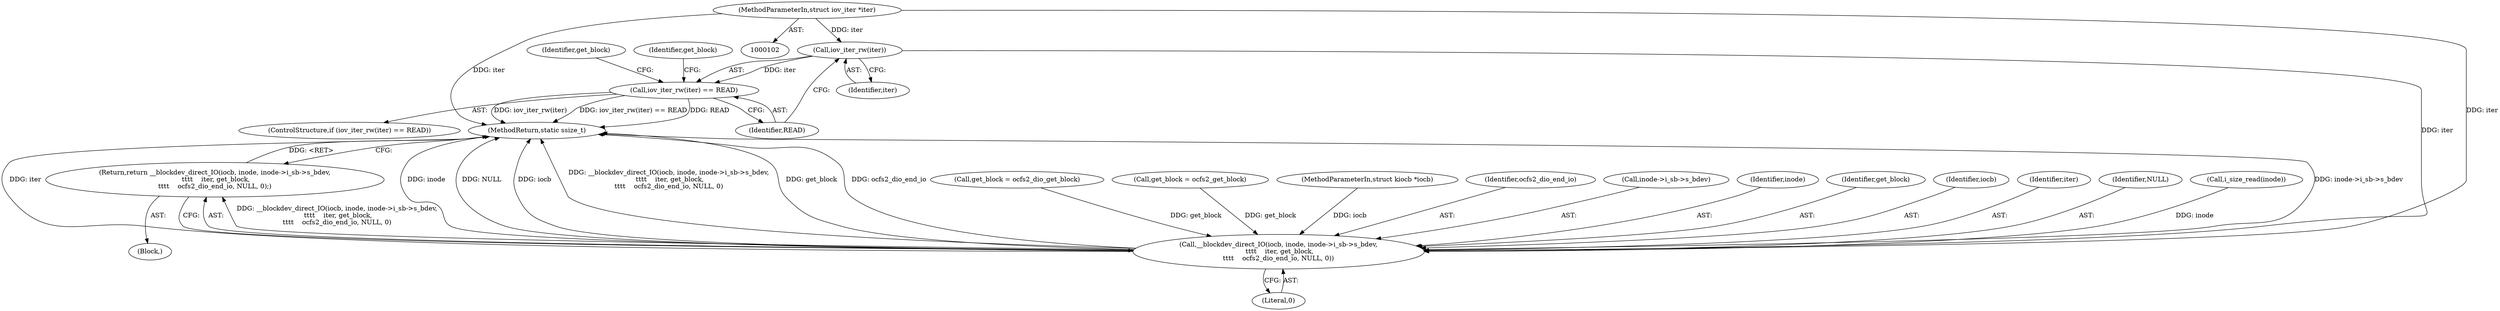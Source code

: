 digraph "0_linux_3e4c56d41eef5595035872a2ec5a483f42e8917f_0@pointer" {
"1000104" [label="(MethodParameterIn,struct iov_iter *iter)"];
"1000156" [label="(Call,iov_iter_rw(iter))"];
"1000155" [label="(Call,iov_iter_rw(iter) == READ)"];
"1000167" [label="(Call,__blockdev_direct_IO(iocb, inode, inode->i_sb->s_bdev,\n \t\t\t\t    iter, get_block,\n\t\t\t\t    ocfs2_dio_end_io, NULL, 0))"];
"1000166" [label="(Return,return __blockdev_direct_IO(iocb, inode, inode->i_sb->s_bdev,\n \t\t\t\t    iter, get_block,\n\t\t\t\t    ocfs2_dio_end_io, NULL, 0);)"];
"1000163" [label="(Call,get_block = ocfs2_dio_get_block)"];
"1000159" [label="(Call,get_block = ocfs2_get_block)"];
"1000103" [label="(MethodParameterIn,struct kiocb *iocb)"];
"1000177" [label="(Identifier,ocfs2_dio_end_io)"];
"1000104" [label="(MethodParameterIn,struct iov_iter *iter)"];
"1000164" [label="(Identifier,get_block)"];
"1000167" [label="(Call,__blockdev_direct_IO(iocb, inode, inode->i_sb->s_bdev,\n \t\t\t\t    iter, get_block,\n\t\t\t\t    ocfs2_dio_end_io, NULL, 0))"];
"1000156" [label="(Call,iov_iter_rw(iter))"];
"1000170" [label="(Call,inode->i_sb->s_bdev)"];
"1000160" [label="(Identifier,get_block)"];
"1000155" [label="(Call,iov_iter_rw(iter) == READ)"];
"1000105" [label="(Block,)"];
"1000169" [label="(Identifier,inode)"];
"1000176" [label="(Identifier,get_block)"];
"1000180" [label="(MethodReturn,static ssize_t)"];
"1000158" [label="(Identifier,READ)"];
"1000168" [label="(Identifier,iocb)"];
"1000175" [label="(Identifier,iter)"];
"1000154" [label="(ControlStructure,if (iov_iter_rw(iter) == READ))"];
"1000166" [label="(Return,return __blockdev_direct_IO(iocb, inode, inode->i_sb->s_bdev,\n \t\t\t\t    iter, get_block,\n\t\t\t\t    ocfs2_dio_end_io, NULL, 0);)"];
"1000178" [label="(Identifier,NULL)"];
"1000147" [label="(Call,i_size_read(inode))"];
"1000179" [label="(Literal,0)"];
"1000157" [label="(Identifier,iter)"];
"1000104" -> "1000102"  [label="AST: "];
"1000104" -> "1000180"  [label="DDG: iter"];
"1000104" -> "1000156"  [label="DDG: iter"];
"1000104" -> "1000167"  [label="DDG: iter"];
"1000156" -> "1000155"  [label="AST: "];
"1000156" -> "1000157"  [label="CFG: "];
"1000157" -> "1000156"  [label="AST: "];
"1000158" -> "1000156"  [label="CFG: "];
"1000156" -> "1000155"  [label="DDG: iter"];
"1000156" -> "1000167"  [label="DDG: iter"];
"1000155" -> "1000154"  [label="AST: "];
"1000155" -> "1000158"  [label="CFG: "];
"1000158" -> "1000155"  [label="AST: "];
"1000160" -> "1000155"  [label="CFG: "];
"1000164" -> "1000155"  [label="CFG: "];
"1000155" -> "1000180"  [label="DDG: iov_iter_rw(iter) == READ"];
"1000155" -> "1000180"  [label="DDG: READ"];
"1000155" -> "1000180"  [label="DDG: iov_iter_rw(iter)"];
"1000167" -> "1000166"  [label="AST: "];
"1000167" -> "1000179"  [label="CFG: "];
"1000168" -> "1000167"  [label="AST: "];
"1000169" -> "1000167"  [label="AST: "];
"1000170" -> "1000167"  [label="AST: "];
"1000175" -> "1000167"  [label="AST: "];
"1000176" -> "1000167"  [label="AST: "];
"1000177" -> "1000167"  [label="AST: "];
"1000178" -> "1000167"  [label="AST: "];
"1000179" -> "1000167"  [label="AST: "];
"1000166" -> "1000167"  [label="CFG: "];
"1000167" -> "1000180"  [label="DDG: inode"];
"1000167" -> "1000180"  [label="DDG: NULL"];
"1000167" -> "1000180"  [label="DDG: iocb"];
"1000167" -> "1000180"  [label="DDG: __blockdev_direct_IO(iocb, inode, inode->i_sb->s_bdev,\n \t\t\t\t    iter, get_block,\n\t\t\t\t    ocfs2_dio_end_io, NULL, 0)"];
"1000167" -> "1000180"  [label="DDG: get_block"];
"1000167" -> "1000180"  [label="DDG: ocfs2_dio_end_io"];
"1000167" -> "1000180"  [label="DDG: inode->i_sb->s_bdev"];
"1000167" -> "1000180"  [label="DDG: iter"];
"1000167" -> "1000166"  [label="DDG: __blockdev_direct_IO(iocb, inode, inode->i_sb->s_bdev,\n \t\t\t\t    iter, get_block,\n\t\t\t\t    ocfs2_dio_end_io, NULL, 0)"];
"1000103" -> "1000167"  [label="DDG: iocb"];
"1000147" -> "1000167"  [label="DDG: inode"];
"1000163" -> "1000167"  [label="DDG: get_block"];
"1000159" -> "1000167"  [label="DDG: get_block"];
"1000166" -> "1000105"  [label="AST: "];
"1000180" -> "1000166"  [label="CFG: "];
"1000166" -> "1000180"  [label="DDG: <RET>"];
}
